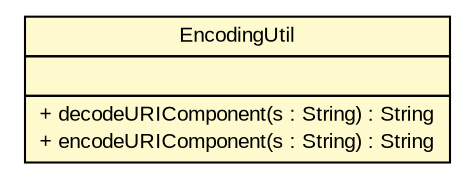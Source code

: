 #!/usr/local/bin/dot
#
# Class diagram 
# Generated by UMLGraph version R5_6 (http://www.umlgraph.org/)
#

digraph G {
	edge [fontname="arial",fontsize=10,labelfontname="arial",labelfontsize=10];
	node [fontname="arial",fontsize=10,shape=plaintext];
	nodesep=0.25;
	ranksep=0.5;
	// nl.mineleni.cbsviewer.util.EncodingUtil
	c797 [label=<<table title="nl.mineleni.cbsviewer.util.EncodingUtil" border="0" cellborder="1" cellspacing="0" cellpadding="2" port="p" bgcolor="lemonChiffon" href="./EncodingUtil.html">
		<tr><td><table border="0" cellspacing="0" cellpadding="1">
<tr><td align="center" balign="center"> EncodingUtil </td></tr>
		</table></td></tr>
		<tr><td><table border="0" cellspacing="0" cellpadding="1">
<tr><td align="left" balign="left">  </td></tr>
		</table></td></tr>
		<tr><td><table border="0" cellspacing="0" cellpadding="1">
<tr><td align="left" balign="left"> + decodeURIComponent(s : String) : String </td></tr>
<tr><td align="left" balign="left"> + encodeURIComponent(s : String) : String </td></tr>
		</table></td></tr>
		</table>>, URL="./EncodingUtil.html", fontname="arial", fontcolor="black", fontsize=10.0];
}

